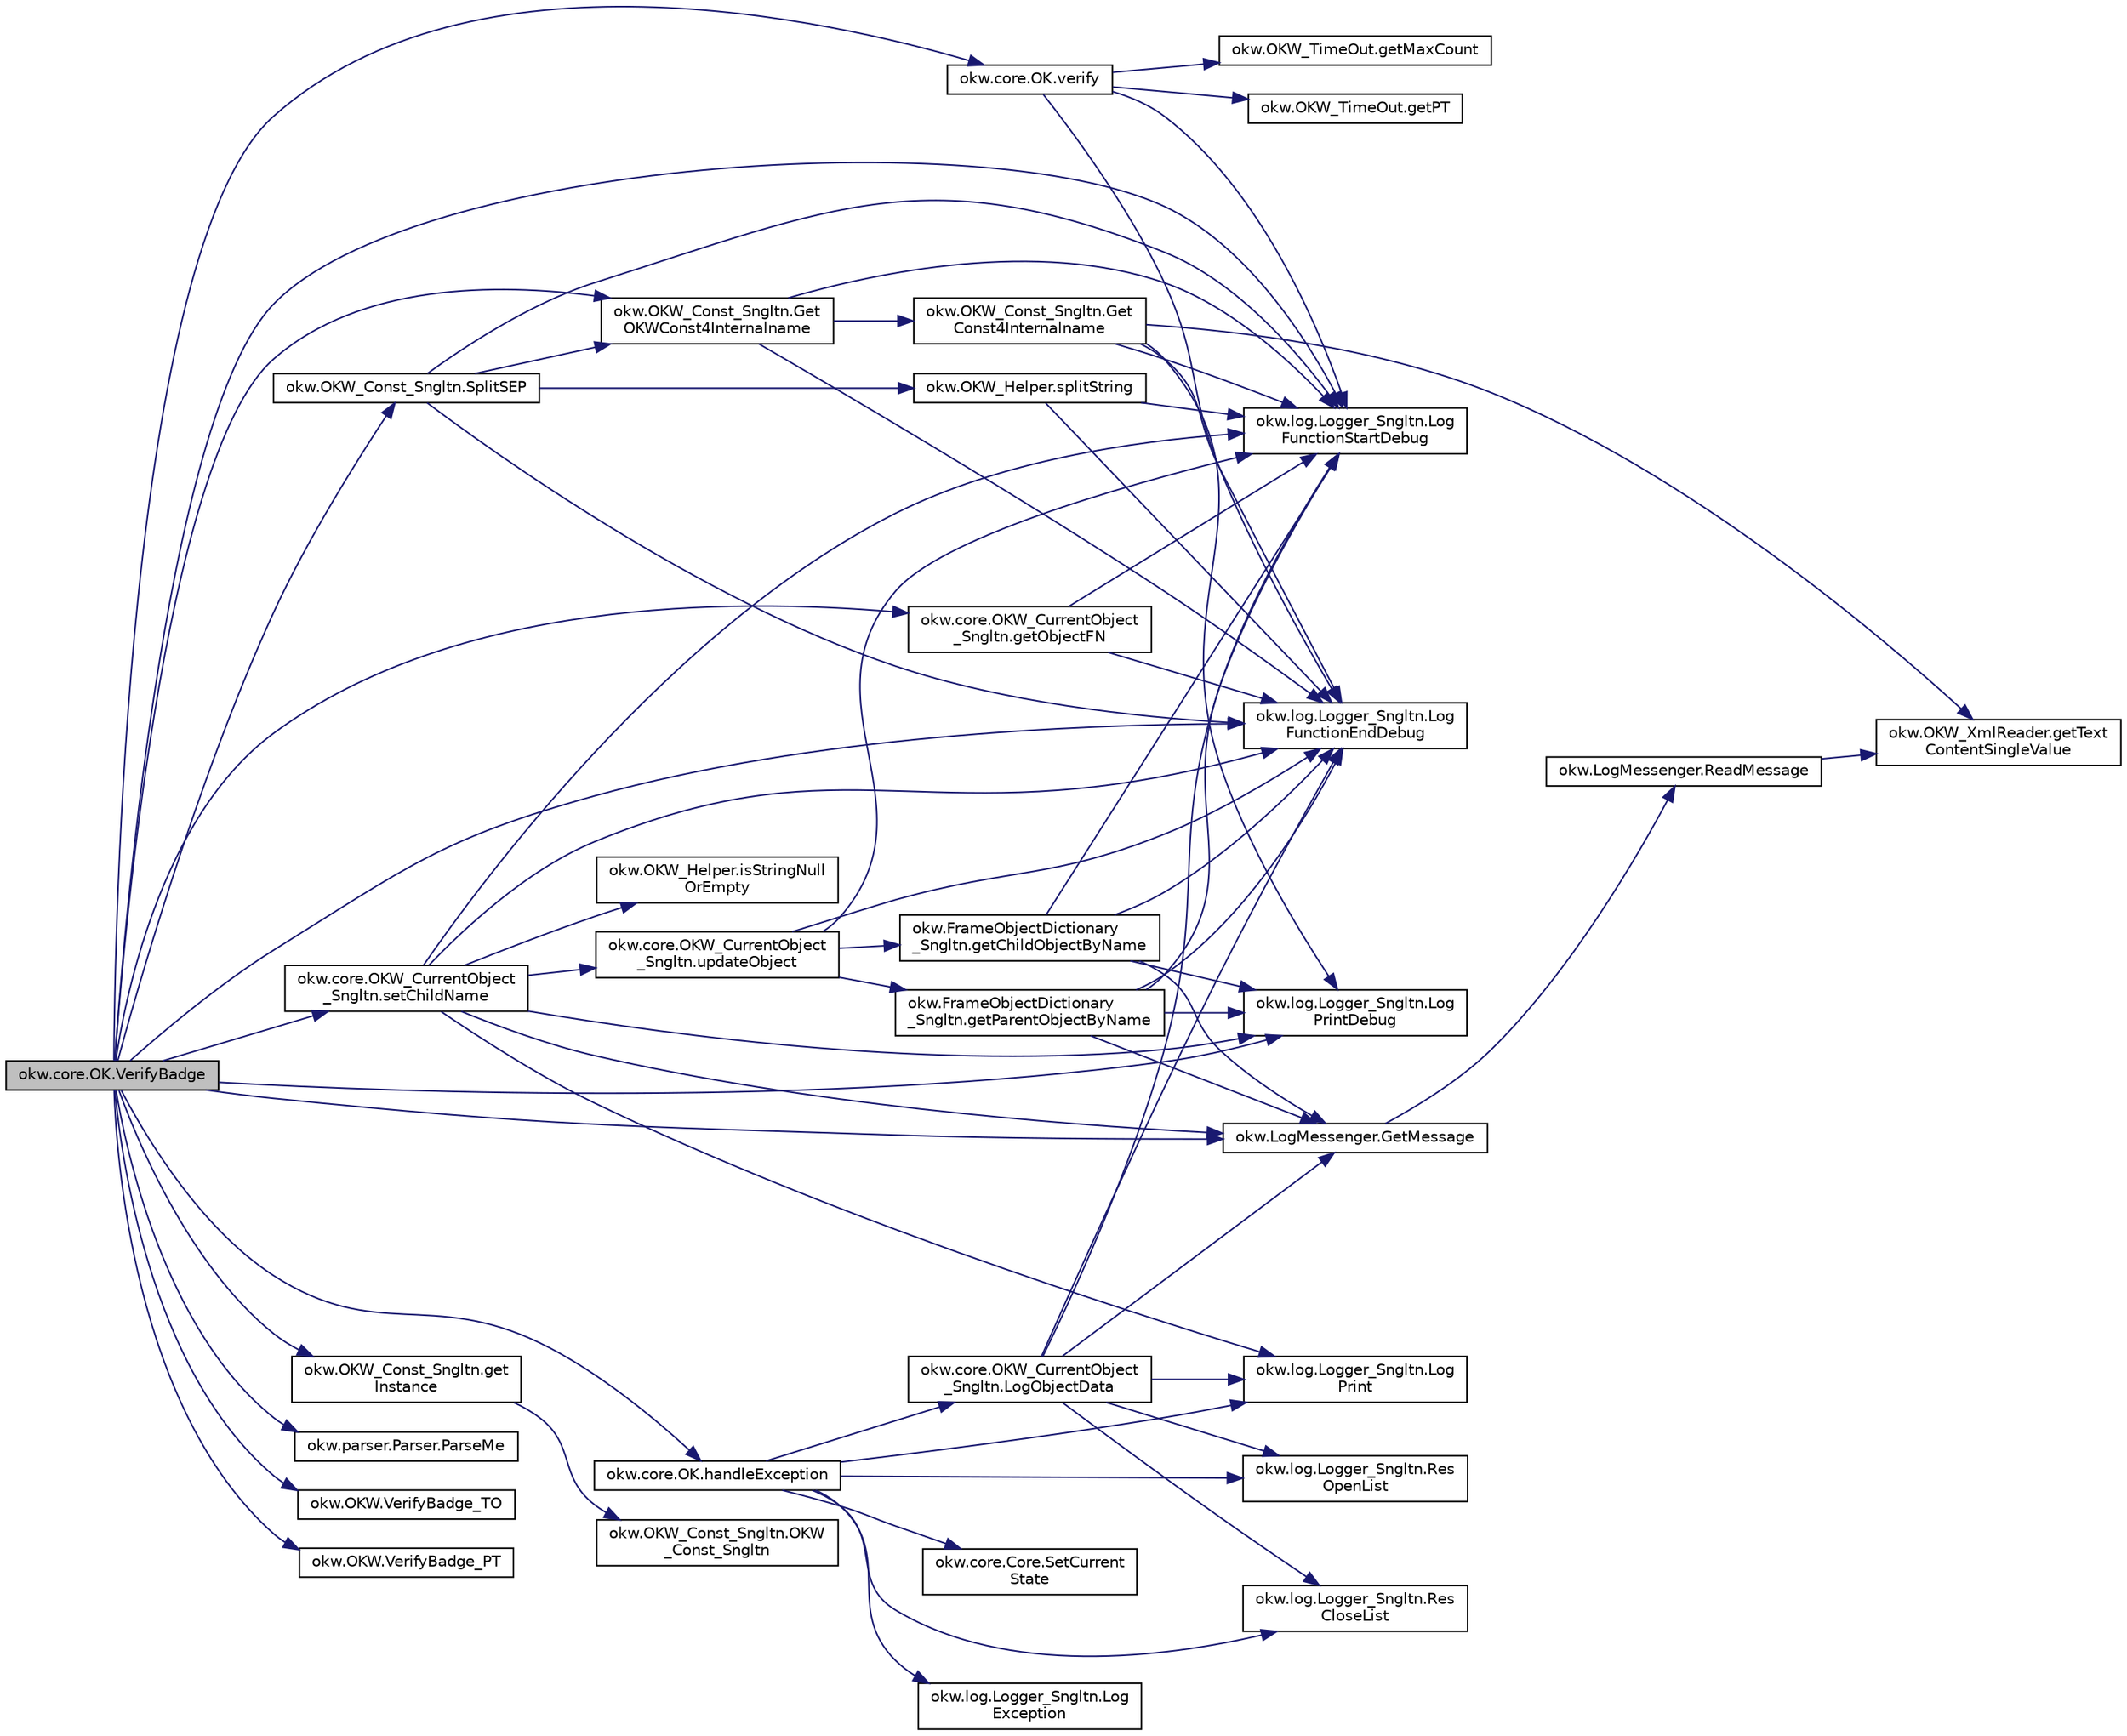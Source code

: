 digraph "okw.core.OK.VerifyBadge"
{
 // INTERACTIVE_SVG=YES
 // LATEX_PDF_SIZE
  edge [fontname="Helvetica",fontsize="10",labelfontname="Helvetica",labelfontsize="10"];
  node [fontname="Helvetica",fontsize="10",shape=record];
  rankdir="LR";
  Node1028 [label="okw.core.OK.VerifyBadge",height=0.2,width=0.4,color="black", fillcolor="grey75", style="filled", fontcolor="black",tooltip="Überprüft den Badge des Objektes ."];
  Node1028 -> Node1029 [color="midnightblue",fontsize="10",style="solid",fontname="Helvetica"];
  Node1029 [label="okw.log.Logger_Sngltn.Log\lFunctionStartDebug",height=0.2,width=0.4,color="black", fillcolor="white", style="filled",URL="$classokw_1_1log_1_1_logger___sngltn.html#a2d4c3d22d2a52b92873ee2f3853d9c42",tooltip="LogFunctionStartDebug:"];
  Node1028 -> Node1030 [color="midnightblue",fontsize="10",style="solid",fontname="Helvetica"];
  Node1030 [label="okw.OKW_Const_Sngltn.get\lInstance",height=0.2,width=0.4,color="black", fillcolor="white", style="filled",URL="$classokw_1_1_o_k_w___const___sngltn.html#afdb8f095b58cbd870dbb8eb353e3b0bf",tooltip="Holt die einzige Instanz dieser Klasse."];
  Node1030 -> Node1031 [color="midnightblue",fontsize="10",style="solid",fontname="Helvetica"];
  Node1031 [label="okw.OKW_Const_Sngltn.OKW\l_Const_Sngltn",height=0.2,width=0.4,color="black", fillcolor="white", style="filled",URL="$classokw_1_1_o_k_w___const___sngltn.html#a8404c43fc549df30d37c369c7d6e89ae",tooltip="Privater Konstruktor ohne Parameter im Entwurfsmuster Singelton initialisiert die Klasse OKW_Const."];
  Node1028 -> Node1032 [color="midnightblue",fontsize="10",style="solid",fontname="Helvetica"];
  Node1032 [label="okw.OKW_Const_Sngltn.Get\lOKWConst4Internalname",height=0.2,width=0.4,color="black", fillcolor="white", style="filled",URL="$classokw_1_1_o_k_w___const___sngltn.html#a02c05c79f7ea6e862a81a64ce23941fd",tooltip="Methode ermittelt für Internalname und der aktuell eingestellten Sprache den Wert für OKWConst."];
  Node1032 -> Node1029 [color="midnightblue",fontsize="10",style="solid",fontname="Helvetica"];
  Node1032 -> Node1033 [color="midnightblue",fontsize="10",style="solid",fontname="Helvetica"];
  Node1033 [label="okw.OKW_Const_Sngltn.Get\lConst4Internalname",height=0.2,width=0.4,color="black", fillcolor="white", style="filled",URL="$classokw_1_1_o_k_w___const___sngltn.html#a51cde06bf07e855ba4d69ff36b9a27f7",tooltip="Methode ermittelt für Internalname und der aktuell eingestellten Sprache den Wert für Const."];
  Node1033 -> Node1029 [color="midnightblue",fontsize="10",style="solid",fontname="Helvetica"];
  Node1033 -> Node1034 [color="midnightblue",fontsize="10",style="solid",fontname="Helvetica"];
  Node1034 [label="okw.log.Logger_Sngltn.Log\lPrintDebug",height=0.2,width=0.4,color="black", fillcolor="white", style="filled",URL="$classokw_1_1log_1_1_logger___sngltn.html#a313f97c79ba4662d9daaf7f537dd02f4",tooltip="Loggt eine Nachricht."];
  Node1033 -> Node1035 [color="midnightblue",fontsize="10",style="solid",fontname="Helvetica"];
  Node1035 [label="okw.OKW_XmlReader.getText\lContentSingleValue",height=0.2,width=0.4,color="black", fillcolor="white", style="filled",URL="$classokw_1_1_o_k_w___xml_reader.html#ab920b5335a2e1429c14cc5f8e79f39eb",tooltip="Lies den TextContent eines Tag."];
  Node1033 -> Node1036 [color="midnightblue",fontsize="10",style="solid",fontname="Helvetica"];
  Node1036 [label="okw.log.Logger_Sngltn.Log\lFunctionEndDebug",height=0.2,width=0.4,color="black", fillcolor="white", style="filled",URL="$classokw_1_1log_1_1_logger___sngltn.html#a91b192a4e0381f6d02b791693d0fab84",tooltip="LogFunctionEndDebug:"];
  Node1032 -> Node1036 [color="midnightblue",fontsize="10",style="solid",fontname="Helvetica"];
  Node1028 -> Node1034 [color="midnightblue",fontsize="10",style="solid",fontname="Helvetica"];
  Node1028 -> Node1037 [color="midnightblue",fontsize="10",style="solid",fontname="Helvetica"];
  Node1037 [label="okw.LogMessenger.GetMessage",height=0.2,width=0.4,color="black", fillcolor="white", style="filled",URL="$classokw_1_1_log_messenger.html#af225d1f037d47b3b085175c09d78bdd2",tooltip="Holt die Log-Meldung für MethodeNmae/Textkey ohne weitere Parameter."];
  Node1037 -> Node1038 [color="midnightblue",fontsize="10",style="solid",fontname="Helvetica"];
  Node1038 [label="okw.LogMessenger.ReadMessage",height=0.2,width=0.4,color="black", fillcolor="white", style="filled",URL="$classokw_1_1_log_messenger.html#a530cd6ab82ec82a04206a2e976ec06e3",tooltip="Interne Kernfunktion holt die Log-Meldung mit Platzhaltern aus der XML-Datei."];
  Node1038 -> Node1035 [color="midnightblue",fontsize="10",style="solid",fontname="Helvetica"];
  Node1028 -> Node1039 [color="midnightblue",fontsize="10",style="solid",fontname="Helvetica"];
  Node1039 [label="okw.OKW_Const_Sngltn.SplitSEP",height=0.2,width=0.4,color="black", fillcolor="white", style="filled",URL="$classokw_1_1_o_k_w___const___sngltn.html#a3851ae4f27e2ae512749767b86b3fc13",tooltip="Methode trennt einen String und wandelt diesen in einen ListString um."];
  Node1039 -> Node1029 [color="midnightblue",fontsize="10",style="solid",fontname="Helvetica"];
  Node1039 -> Node1040 [color="midnightblue",fontsize="10",style="solid",fontname="Helvetica"];
  Node1040 [label="okw.OKW_Helper.splitString",height=0.2,width=0.4,color="black", fillcolor="white", style="filled",URL="$classokw_1_1_o_k_w___helper.html#a268ba5b6db697acd241f3ebea12c4194",tooltip="Splittet einen String am angegebenen Separator auf."];
  Node1040 -> Node1029 [color="midnightblue",fontsize="10",style="solid",fontname="Helvetica"];
  Node1040 -> Node1036 [color="midnightblue",fontsize="10",style="solid",fontname="Helvetica"];
  Node1039 -> Node1032 [color="midnightblue",fontsize="10",style="solid",fontname="Helvetica"];
  Node1039 -> Node1036 [color="midnightblue",fontsize="10",style="solid",fontname="Helvetica"];
  Node1028 -> Node1041 [color="midnightblue",fontsize="10",style="solid",fontname="Helvetica"];
  Node1041 [label="okw.parser.Parser.ParseMe",height=0.2,width=0.4,color="black", fillcolor="white", style="filled",URL="$classokw_1_1parser_1_1_parser.html#a46afb901847316c744413ce473ecada3",tooltip="Parst einen _List&lt string&gt, ersetzt die Parser-Schlüsslewörter durch Werte."];
  Node1028 -> Node1042 [color="midnightblue",fontsize="10",style="solid",fontname="Helvetica"];
  Node1042 [label="okw.core.OKW_CurrentObject\l_Sngltn.setChildName",height=0.2,width=0.4,color="black", fillcolor="white", style="filled",URL="$classokw_1_1core_1_1_o_k_w___current_object___sngltn.html#a461fa1ff29f4bc4a9798707ea7b71849",tooltip="Setzt das Kindobjekt."];
  Node1042 -> Node1029 [color="midnightblue",fontsize="10",style="solid",fontname="Helvetica"];
  Node1042 -> Node1034 [color="midnightblue",fontsize="10",style="solid",fontname="Helvetica"];
  Node1042 -> Node1037 [color="midnightblue",fontsize="10",style="solid",fontname="Helvetica"];
  Node1042 -> Node1043 [color="midnightblue",fontsize="10",style="solid",fontname="Helvetica"];
  Node1043 [label="okw.OKW_Helper.isStringNull\lOrEmpty",height=0.2,width=0.4,color="black", fillcolor="white", style="filled",URL="$classokw_1_1_o_k_w___helper.html#a3a7ba0f42b29adf70574830688e72e4a",tooltip="Prüft ob der gegeben String fpsStrin null oder leer (\"\") ist."];
  Node1042 -> Node1044 [color="midnightblue",fontsize="10",style="solid",fontname="Helvetica"];
  Node1044 [label="okw.log.Logger_Sngltn.Log\lPrint",height=0.2,width=0.4,color="black", fillcolor="white", style="filled",URL="$classokw_1_1log_1_1_logger___sngltn.html#a8ebceaddd6cc6963ddb8e08c72ea808c",tooltip="LogPrint Function: Prints the values of expressions to the results file."];
  Node1042 -> Node1045 [color="midnightblue",fontsize="10",style="solid",fontname="Helvetica"];
  Node1045 [label="okw.core.OKW_CurrentObject\l_Sngltn.updateObject",height=0.2,width=0.4,color="black", fillcolor="white", style="filled",URL="$classokw_1_1core_1_1_o_k_w___current_object___sngltn.html#a51204f2563ba8defb737da6653705819",tooltip="Methode aktualisert zwei Werte:"];
  Node1045 -> Node1029 [color="midnightblue",fontsize="10",style="solid",fontname="Helvetica"];
  Node1045 -> Node1046 [color="midnightblue",fontsize="10",style="solid",fontname="Helvetica"];
  Node1046 [label="okw.FrameObjectDictionary\l_Sngltn.getParentObjectByName",height=0.2,width=0.4,color="black", fillcolor="white", style="filled",URL="$classokw_1_1_frame_object_dictionary___sngltn.html#aeec07d71cbebe71ec3ec4d27e86d6c5c",tooltip="Die Methode liefert das Frame-Object des gegebenen FN eines Fensterobjektes zurück."];
  Node1046 -> Node1029 [color="midnightblue",fontsize="10",style="solid",fontname="Helvetica"];
  Node1046 -> Node1034 [color="midnightblue",fontsize="10",style="solid",fontname="Helvetica"];
  Node1046 -> Node1037 [color="midnightblue",fontsize="10",style="solid",fontname="Helvetica"];
  Node1046 -> Node1036 [color="midnightblue",fontsize="10",style="solid",fontname="Helvetica"];
  Node1045 -> Node1047 [color="midnightblue",fontsize="10",style="solid",fontname="Helvetica"];
  Node1047 [label="okw.FrameObjectDictionary\l_Sngltn.getChildObjectByName",height=0.2,width=0.4,color="black", fillcolor="white", style="filled",URL="$classokw_1_1_frame_object_dictionary___sngltn.html#a0a71734828093357dfc88b5fa242e361",tooltip="Die Methode liefert das Objekt des gegebenen Kindobjekttests zurück."];
  Node1047 -> Node1029 [color="midnightblue",fontsize="10",style="solid",fontname="Helvetica"];
  Node1047 -> Node1034 [color="midnightblue",fontsize="10",style="solid",fontname="Helvetica"];
  Node1047 -> Node1037 [color="midnightblue",fontsize="10",style="solid",fontname="Helvetica"];
  Node1047 -> Node1036 [color="midnightblue",fontsize="10",style="solid",fontname="Helvetica"];
  Node1045 -> Node1036 [color="midnightblue",fontsize="10",style="solid",fontname="Helvetica"];
  Node1042 -> Node1036 [color="midnightblue",fontsize="10",style="solid",fontname="Helvetica"];
  Node1028 -> Node1048 [color="midnightblue",fontsize="10",style="solid",fontname="Helvetica"];
  Node1048 [label="okw.core.OKW_CurrentObject\l_Sngltn.getObjectFN",height=0.2,width=0.4,color="black", fillcolor="white", style="filled",URL="$classokw_1_1core_1_1_o_k_w___current_object___sngltn.html#a8a957bc040b9487a21adb41a52c56fd4",tooltip="Ermittelt den ObjektNamen des aktuellen Objektes."];
  Node1048 -> Node1029 [color="midnightblue",fontsize="10",style="solid",fontname="Helvetica"];
  Node1048 -> Node1036 [color="midnightblue",fontsize="10",style="solid",fontname="Helvetica"];
  Node1028 -> Node1049 [color="midnightblue",fontsize="10",style="solid",fontname="Helvetica"];
  Node1049 [label="okw.OKW.VerifyBadge_TO",height=0.2,width=0.4,color="black", fillcolor="white", style="filled",URL="$interfaceokw_1_1_o_k_w.html#a340ed46e5dca0eb1581b25f3296a59dd",tooltip="TimeOut in Sekunden [s] für das Schlüsselwort VerifyBadge."];
  Node1028 -> Node1050 [color="midnightblue",fontsize="10",style="solid",fontname="Helvetica"];
  Node1050 [label="okw.OKW.VerifyBadge_PT",height=0.2,width=0.4,color="black", fillcolor="white", style="filled",URL="$interfaceokw_1_1_o_k_w.html#a33560a4f4afe91c6fc95be846777ac55",tooltip="Polling Time in [ms] für das Schlüsselwort VerifyBadge."];
  Node1028 -> Node1051 [color="midnightblue",fontsize="10",style="solid",fontname="Helvetica"];
  Node1051 [label="okw.core.OK.verify",height=0.2,width=0.4,color="black", fillcolor="white", style="filled",URL="$classokw_1_1core_1_1_o_k.html#a72bd122dc6ef47485e602d72aeef099d",tooltip=" "];
  Node1051 -> Node1029 [color="midnightblue",fontsize="10",style="solid",fontname="Helvetica"];
  Node1051 -> Node1052 [color="midnightblue",fontsize="10",style="solid",fontname="Helvetica"];
  Node1052 [label="okw.OKW_TimeOut.getMaxCount",height=0.2,width=0.4,color="black", fillcolor="white", style="filled",URL="$classokw_1_1_o_k_w___time_out.html#adf7b9cc33db065c1f284bb5db2227b51",tooltip="Anzahl der berechnetten Zyklen."];
  Node1051 -> Node1053 [color="midnightblue",fontsize="10",style="solid",fontname="Helvetica"];
  Node1053 [label="okw.OKW_TimeOut.getPT",height=0.2,width=0.4,color="black", fillcolor="white", style="filled",URL="$classokw_1_1_o_k_w___time_out.html#ab7142e5e6adc82f308a70177c71ced2c",tooltip="Wartezeit zwischen zwei Pollings in [ms]."];
  Node1051 -> Node1036 [color="midnightblue",fontsize="10",style="solid",fontname="Helvetica"];
  Node1028 -> Node1054 [color="midnightblue",fontsize="10",style="solid",fontname="Helvetica"];
  Node1054 [label="okw.core.OK.handleException",height=0.2,width=0.4,color="black", fillcolor="white", style="filled",URL="$classokw_1_1core_1_1_o_k.html#a5a6db6a457bcb71c893f5d4eb615b2b7",tooltip="Zentrale Exception-Behandlung."];
  Node1054 -> Node1044 [color="midnightblue",fontsize="10",style="solid",fontname="Helvetica"];
  Node1054 -> Node1055 [color="midnightblue",fontsize="10",style="solid",fontname="Helvetica"];
  Node1055 [label="okw.log.Logger_Sngltn.Log\lException",height=0.2,width=0.4,color="black", fillcolor="white", style="filled",URL="$classokw_1_1log_1_1_logger___sngltn.html#aa29d396a2b9df1ac57079d777c548181",tooltip="LogException Function: Logs a Script Exception to the results file."];
  Node1054 -> Node1056 [color="midnightblue",fontsize="10",style="solid",fontname="Helvetica"];
  Node1056 [label="okw.log.Logger_Sngltn.Res\lOpenList",height=0.2,width=0.4,color="black", fillcolor="white", style="filled",URL="$classokw_1_1log_1_1_logger___sngltn.html#ab4fc711bb4c754f251372ff3b14ab9c9",tooltip="Creates a new hierarchical level in the results file."];
  Node1054 -> Node1057 [color="midnightblue",fontsize="10",style="solid",fontname="Helvetica"];
  Node1057 [label="okw.log.Logger_Sngltn.Res\lCloseList",height=0.2,width=0.4,color="black", fillcolor="white", style="filled",URL="$classokw_1_1log_1_1_logger___sngltn.html#a9b54104f7e0b4c0a473877b19dfaed56",tooltip="Closes a hierarchical level in the results file that was opened with ResOpenList."];
  Node1054 -> Node1058 [color="midnightblue",fontsize="10",style="solid",fontname="Helvetica"];
  Node1058 [label="okw.core.OKW_CurrentObject\l_Sngltn.LogObjectData",height=0.2,width=0.4,color="black", fillcolor="white", style="filled",URL="$classokw_1_1core_1_1_o_k_w___current_object___sngltn.html#a01b48f2c86a2f91909143ee9063dfd86",tooltip="Methode gibt alle wichtigen Informationen zum aktuellen Objekt aus."];
  Node1058 -> Node1029 [color="midnightblue",fontsize="10",style="solid",fontname="Helvetica"];
  Node1058 -> Node1056 [color="midnightblue",fontsize="10",style="solid",fontname="Helvetica"];
  Node1058 -> Node1044 [color="midnightblue",fontsize="10",style="solid",fontname="Helvetica"];
  Node1058 -> Node1037 [color="midnightblue",fontsize="10",style="solid",fontname="Helvetica"];
  Node1058 -> Node1057 [color="midnightblue",fontsize="10",style="solid",fontname="Helvetica"];
  Node1058 -> Node1036 [color="midnightblue",fontsize="10",style="solid",fontname="Helvetica"];
  Node1054 -> Node1059 [color="midnightblue",fontsize="10",style="solid",fontname="Helvetica"];
  Node1059 [label="okw.core.Core.SetCurrent\lState",height=0.2,width=0.4,color="black", fillcolor="white", style="filled",URL="$classokw_1_1core_1_1_core.html#aafe6e3d88e810dabf350b37058d4af97",tooltip="Setter zum Setzen des aktuellen Zustandes."];
  Node1028 -> Node1036 [color="midnightblue",fontsize="10",style="solid",fontname="Helvetica"];
}
